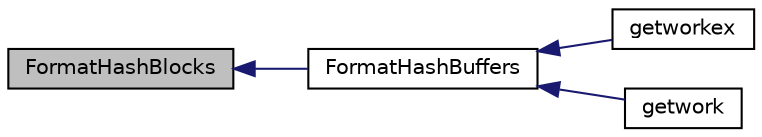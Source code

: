 digraph "FormatHashBlocks"
{
  edge [fontname="Helvetica",fontsize="10",labelfontname="Helvetica",labelfontsize="10"];
  node [fontname="Helvetica",fontsize="10",shape=record];
  rankdir="LR";
  Node951 [label="FormatHashBlocks",height=0.2,width=0.4,color="black", fillcolor="grey75", style="filled", fontcolor="black"];
  Node951 -> Node952 [dir="back",color="midnightblue",fontsize="10",style="solid",fontname="Helvetica"];
  Node952 [label="FormatHashBuffers",height=0.2,width=0.4,color="black", fillcolor="white", style="filled",URL="$de/d13/miner_8h.html#a391a5a462c3f60bbb7dbf6a09fe2e78f",tooltip="Do mining precalculation. "];
  Node952 -> Node953 [dir="back",color="midnightblue",fontsize="10",style="solid",fontname="Helvetica"];
  Node953 [label="getworkex",height=0.2,width=0.4,color="black", fillcolor="white", style="filled",URL="$d4/ddd/rpcmining_8cpp.html#aa40f86dc468a3f2ef4a3bba99e20a069"];
  Node952 -> Node954 [dir="back",color="midnightblue",fontsize="10",style="solid",fontname="Helvetica"];
  Node954 [label="getwork",height=0.2,width=0.4,color="black", fillcolor="white", style="filled",URL="$d4/ddd/rpcmining_8cpp.html#a356be62c93d38267a7da9e1cb644d547"];
}
